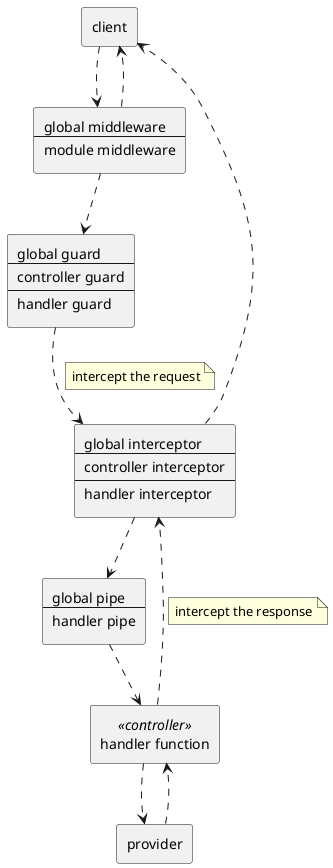 @startuml components
agent client as cli

rectangle middleware [
  global middleware
  ----
  module middleware
]

rectangle guard [
  global guard
  ----
  controller guard
  ----
  handler guard
]

rectangle interceptor [
  global interceptor
  ----
  controller interceptor
  ----
  handler interceptor
]

rectangle pipe [
  global pipe
  ----
  handler pipe
]

agent "handler function" <<controller>> as handler
agent "provider" as provider

cli ..> middleware
middleware ..> cli
middleware ..> guard
guard ..> interceptor
note left on link : intercept the request
interceptor ..> pipe
pipe ..> handler
handler ..> interceptor
note left on link: intercept the response
interceptor ..> cli
handler ..> provider
provider ..> handler

@enduml
